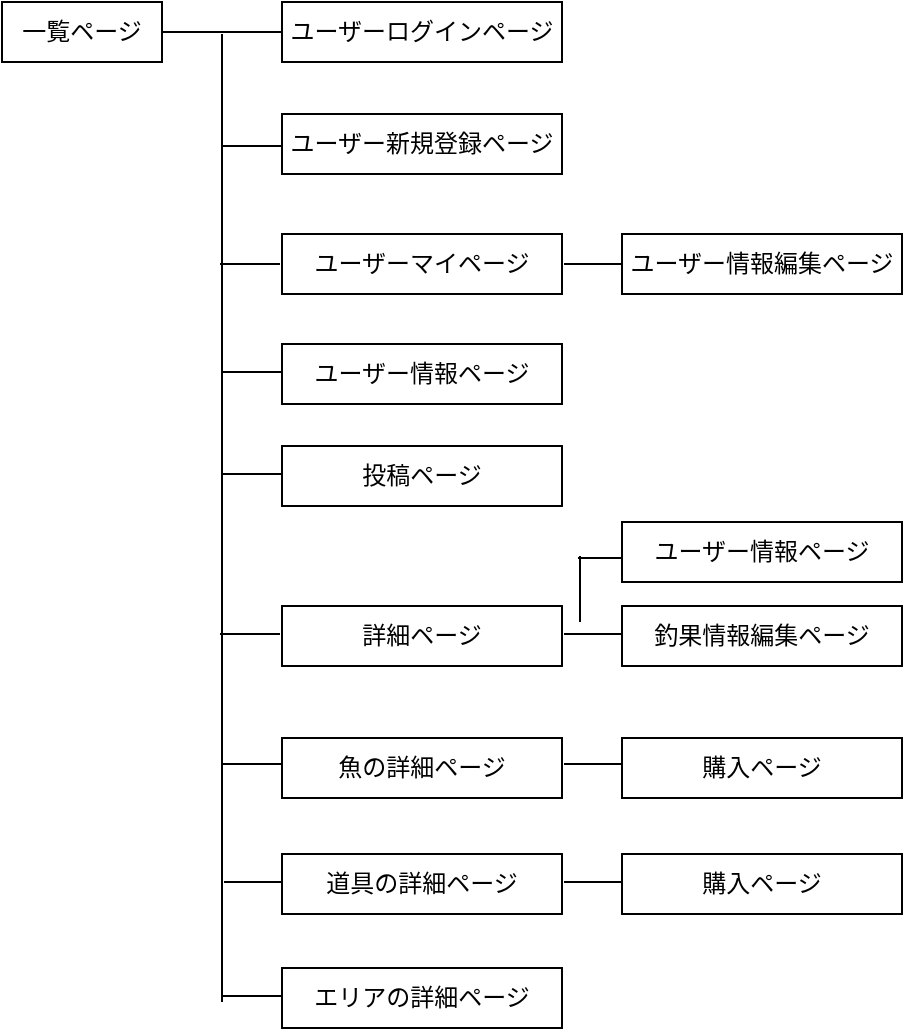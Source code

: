 <mxfile>
    <diagram id="1HuvjP6AeS9lh6rcV2Ze" name="ページ1">
        <mxGraphModel dx="723" dy="636" grid="1" gridSize="10" guides="1" tooltips="1" connect="1" arrows="1" fold="1" page="1" pageScale="1" pageWidth="827" pageHeight="1169" math="0" shadow="0">
            <root>
                <mxCell id="0"/>
                <mxCell id="1" parent="0"/>
                <mxCell id="2" value="一覧ページ" style="whiteSpace=wrap;html=1;align=center;" vertex="1" parent="1">
                    <mxGeometry x="20" y="180" width="80" height="30" as="geometry"/>
                </mxCell>
                <mxCell id="3" value="" style="line;strokeWidth=1;rotatable=0;dashed=0;labelPosition=right;align=left;verticalAlign=middle;spacingTop=0;spacingLeft=6;points=[];portConstraint=eastwest;" vertex="1" parent="1">
                    <mxGeometry x="100" y="190" width="60" height="10" as="geometry"/>
                </mxCell>
                <mxCell id="4" value="ユーザーログインページ" style="whiteSpace=wrap;html=1;align=center;" vertex="1" parent="1">
                    <mxGeometry x="160" y="180" width="140" height="30" as="geometry"/>
                </mxCell>
                <mxCell id="14" value="" style="endArrow=none;html=1;rounded=0;" edge="1" parent="1">
                    <mxGeometry relative="1" as="geometry">
                        <mxPoint x="130" y="680" as="sourcePoint"/>
                        <mxPoint x="130" y="196" as="targetPoint"/>
                    </mxGeometry>
                </mxCell>
                <mxCell id="16" value="" style="endArrow=none;html=1;rounded=0;" edge="1" parent="1">
                    <mxGeometry relative="1" as="geometry">
                        <mxPoint x="130" y="252" as="sourcePoint"/>
                        <mxPoint x="160" y="252" as="targetPoint"/>
                    </mxGeometry>
                </mxCell>
                <mxCell id="18" value="ユーザー新規登録ページ" style="whiteSpace=wrap;html=1;align=center;" vertex="1" parent="1">
                    <mxGeometry x="160" y="236" width="140" height="30" as="geometry"/>
                </mxCell>
                <mxCell id="21" value="" style="endArrow=none;html=1;rounded=0;" edge="1" parent="1">
                    <mxGeometry relative="1" as="geometry">
                        <mxPoint x="129" y="311" as="sourcePoint"/>
                        <mxPoint x="159" y="311" as="targetPoint"/>
                    </mxGeometry>
                </mxCell>
                <mxCell id="22" value="ユーザーマイページ" style="whiteSpace=wrap;html=1;align=center;" vertex="1" parent="1">
                    <mxGeometry x="160" y="296" width="140" height="30" as="geometry"/>
                </mxCell>
                <mxCell id="23" value="" style="endArrow=none;html=1;rounded=0;" edge="1" parent="1">
                    <mxGeometry relative="1" as="geometry">
                        <mxPoint x="130" y="416" as="sourcePoint"/>
                        <mxPoint x="160" y="416" as="targetPoint"/>
                    </mxGeometry>
                </mxCell>
                <mxCell id="24" value="投稿ページ" style="whiteSpace=wrap;html=1;align=center;" vertex="1" parent="1">
                    <mxGeometry x="160" y="402" width="140" height="30" as="geometry"/>
                </mxCell>
                <mxCell id="25" value="" style="endArrow=none;html=1;rounded=0;" edge="1" parent="1">
                    <mxGeometry relative="1" as="geometry">
                        <mxPoint x="129" y="496" as="sourcePoint"/>
                        <mxPoint x="159" y="496" as="targetPoint"/>
                    </mxGeometry>
                </mxCell>
                <mxCell id="26" value="詳細ページ" style="whiteSpace=wrap;html=1;align=center;" vertex="1" parent="1">
                    <mxGeometry x="160" y="482" width="140" height="30" as="geometry"/>
                </mxCell>
                <mxCell id="27" value="" style="endArrow=none;html=1;rounded=0;" edge="1" parent="1">
                    <mxGeometry relative="1" as="geometry">
                        <mxPoint x="130" y="561" as="sourcePoint"/>
                        <mxPoint x="160" y="561" as="targetPoint"/>
                    </mxGeometry>
                </mxCell>
                <mxCell id="28" value="魚の詳細ページ" style="whiteSpace=wrap;html=1;align=center;" vertex="1" parent="1">
                    <mxGeometry x="160" y="548" width="140" height="30" as="geometry"/>
                </mxCell>
                <mxCell id="29" value="" style="endArrow=none;html=1;rounded=0;" edge="1" parent="1">
                    <mxGeometry relative="1" as="geometry">
                        <mxPoint x="131" y="620" as="sourcePoint"/>
                        <mxPoint x="161" y="620" as="targetPoint"/>
                    </mxGeometry>
                </mxCell>
                <mxCell id="30" value="道具の詳細ページ" style="whiteSpace=wrap;html=1;align=center;" vertex="1" parent="1">
                    <mxGeometry x="160" y="606" width="140" height="30" as="geometry"/>
                </mxCell>
                <mxCell id="31" value="" style="endArrow=none;html=1;rounded=0;" edge="1" parent="1">
                    <mxGeometry relative="1" as="geometry">
                        <mxPoint x="130" y="677" as="sourcePoint"/>
                        <mxPoint x="160" y="677" as="targetPoint"/>
                    </mxGeometry>
                </mxCell>
                <mxCell id="32" value="エリアの詳細ページ" style="whiteSpace=wrap;html=1;align=center;" vertex="1" parent="1">
                    <mxGeometry x="160" y="663" width="140" height="30" as="geometry"/>
                </mxCell>
                <mxCell id="33" value="" style="endArrow=none;html=1;rounded=0;" edge="1" parent="1">
                    <mxGeometry relative="1" as="geometry">
                        <mxPoint x="301" y="311" as="sourcePoint"/>
                        <mxPoint x="331" y="311" as="targetPoint"/>
                    </mxGeometry>
                </mxCell>
                <mxCell id="34" value="ユーザー情報編集ページ" style="whiteSpace=wrap;html=1;align=center;" vertex="1" parent="1">
                    <mxGeometry x="330" y="296" width="140" height="30" as="geometry"/>
                </mxCell>
                <mxCell id="35" value="" style="endArrow=none;html=1;rounded=0;" edge="1" parent="1">
                    <mxGeometry relative="1" as="geometry">
                        <mxPoint x="301" y="496" as="sourcePoint"/>
                        <mxPoint x="331" y="496" as="targetPoint"/>
                    </mxGeometry>
                </mxCell>
                <mxCell id="36" value="釣果情報編集ページ" style="whiteSpace=wrap;html=1;align=center;" vertex="1" parent="1">
                    <mxGeometry x="330" y="482" width="140" height="30" as="geometry"/>
                </mxCell>
                <mxCell id="37" value="" style="endArrow=none;html=1;rounded=0;" edge="1" parent="1">
                    <mxGeometry relative="1" as="geometry">
                        <mxPoint x="130" y="365" as="sourcePoint"/>
                        <mxPoint x="160" y="365" as="targetPoint"/>
                    </mxGeometry>
                </mxCell>
                <mxCell id="38" value="ユーザー情報ページ" style="whiteSpace=wrap;html=1;align=center;" vertex="1" parent="1">
                    <mxGeometry x="160" y="351" width="140" height="30" as="geometry"/>
                </mxCell>
                <mxCell id="43" value="" style="endArrow=none;html=1;rounded=0;" edge="1" parent="1">
                    <mxGeometry relative="1" as="geometry">
                        <mxPoint x="309" y="490" as="sourcePoint"/>
                        <mxPoint x="309" y="457" as="targetPoint"/>
                    </mxGeometry>
                </mxCell>
                <mxCell id="46" value="" style="endArrow=none;html=1;rounded=0;" edge="1" parent="1">
                    <mxGeometry relative="1" as="geometry">
                        <mxPoint x="308" y="458" as="sourcePoint"/>
                        <mxPoint x="330" y="458" as="targetPoint"/>
                    </mxGeometry>
                </mxCell>
                <mxCell id="47" value="ユーザー情報ページ" style="whiteSpace=wrap;html=1;align=center;" vertex="1" parent="1">
                    <mxGeometry x="330" y="440" width="140" height="30" as="geometry"/>
                </mxCell>
                <mxCell id="49" value="" style="endArrow=none;html=1;rounded=0;" edge="1" parent="1">
                    <mxGeometry relative="1" as="geometry">
                        <mxPoint x="301" y="561" as="sourcePoint"/>
                        <mxPoint x="331" y="561" as="targetPoint"/>
                    </mxGeometry>
                </mxCell>
                <mxCell id="50" value="購入ページ" style="whiteSpace=wrap;html=1;align=center;" vertex="1" parent="1">
                    <mxGeometry x="330" y="548" width="140" height="30" as="geometry"/>
                </mxCell>
                <mxCell id="51" value="" style="endArrow=none;html=1;rounded=0;" edge="1" parent="1">
                    <mxGeometry relative="1" as="geometry">
                        <mxPoint x="301" y="620" as="sourcePoint"/>
                        <mxPoint x="331" y="620" as="targetPoint"/>
                    </mxGeometry>
                </mxCell>
                <mxCell id="52" value="購入ページ" style="whiteSpace=wrap;html=1;align=center;" vertex="1" parent="1">
                    <mxGeometry x="330" y="606" width="140" height="30" as="geometry"/>
                </mxCell>
            </root>
        </mxGraphModel>
    </diagram>
</mxfile>
